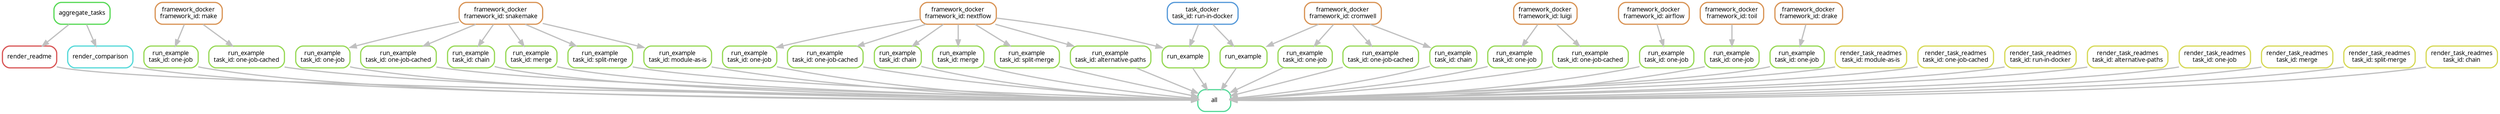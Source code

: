 digraph snakemake_dag {
    graph[bgcolor=white, margin=0];
    node[shape=box, style=rounded, fontname=sans,                 fontsize=10, penwidth=2];
    edge[penwidth=2, color=grey];
	0[label = "all", color = "0.42 0.6 0.85", style="rounded"];
	1[label = "render_readme", color = "0.00 0.6 0.85", style="rounded"];
	2[label = "aggregate_tasks", color = "0.33 0.6 0.85", style="rounded"];
	3[label = "render_comparison", color = "0.50 0.6 0.85", style="rounded"];
	4[label = "run_example\ntask_id: one-job", color = "0.25 0.6 0.85", style="rounded"];
	5[label = "framework_docker\nframework_id: make", color = "0.08 0.6 0.85", style="rounded"];
	6[label = "run_example\ntask_id: one-job-cached", color = "0.25 0.6 0.85", style="rounded"];
	7[label = "run_example\ntask_id: one-job", color = "0.25 0.6 0.85", style="rounded"];
	8[label = "framework_docker\nframework_id: snakemake", color = "0.08 0.6 0.85", style="rounded"];
	9[label = "run_example\ntask_id: one-job-cached", color = "0.25 0.6 0.85", style="rounded"];
	10[label = "run_example\ntask_id: chain", color = "0.25 0.6 0.85", style="rounded"];
	11[label = "run_example\ntask_id: merge", color = "0.25 0.6 0.85", style="rounded"];
	12[label = "run_example\ntask_id: split-merge", color = "0.25 0.6 0.85", style="rounded"];
	13[label = "run_example\ntask_id: module-as-is", color = "0.25 0.6 0.85", style="rounded"];
	14[label = "run_example\ntask_id: one-job", color = "0.25 0.6 0.85", style="rounded"];
	15[label = "framework_docker\nframework_id: nextflow", color = "0.08 0.6 0.85", style="rounded"];
	16[label = "run_example\ntask_id: one-job-cached", color = "0.25 0.6 0.85", style="rounded"];
	17[label = "run_example\ntask_id: chain", color = "0.25 0.6 0.85", style="rounded"];
	18[label = "run_example\ntask_id: merge", color = "0.25 0.6 0.85", style="rounded"];
	19[label = "run_example\ntask_id: split-merge", color = "0.25 0.6 0.85", style="rounded"];
	20[label = "run_example", color = "0.25 0.6 0.85", style="rounded"];
	21[label = "task_docker\ntask_id: run-in-docker", color = "0.58 0.6 0.85", style="rounded"];
	22[label = "run_example\ntask_id: alternative-paths", color = "0.25 0.6 0.85", style="rounded"];
	23[label = "run_example\ntask_id: one-job", color = "0.25 0.6 0.85", style="rounded"];
	24[label = "framework_docker\nframework_id: luigi", color = "0.08 0.6 0.85", style="rounded"];
	25[label = "run_example\ntask_id: one-job-cached", color = "0.25 0.6 0.85", style="rounded"];
	26[label = "run_example\ntask_id: one-job", color = "0.25 0.6 0.85", style="rounded"];
	27[label = "framework_docker\nframework_id: airflow", color = "0.08 0.6 0.85", style="rounded"];
	28[label = "run_example\ntask_id: one-job", color = "0.25 0.6 0.85", style="rounded"];
	29[label = "framework_docker\nframework_id: toil", color = "0.08 0.6 0.85", style="rounded"];
	30[label = "run_example\ntask_id: one-job", color = "0.25 0.6 0.85", style="rounded"];
	31[label = "framework_docker\nframework_id: cromwell", color = "0.08 0.6 0.85", style="rounded"];
	32[label = "run_example\ntask_id: one-job-cached", color = "0.25 0.6 0.85", style="rounded"];
	33[label = "run_example\ntask_id: chain", color = "0.25 0.6 0.85", style="rounded"];
	34[label = "run_example", color = "0.25 0.6 0.85", style="rounded"];
	35[label = "run_example\ntask_id: one-job", color = "0.25 0.6 0.85", style="rounded"];
	36[label = "framework_docker\nframework_id: drake", color = "0.08 0.6 0.85", style="rounded"];
	37[label = "render_task_readmes\ntask_id: module-as-is", color = "0.17 0.6 0.85", style="rounded"];
	38[label = "render_task_readmes\ntask_id: one-job-cached", color = "0.17 0.6 0.85", style="rounded"];
	39[label = "render_task_readmes\ntask_id: run-in-docker", color = "0.17 0.6 0.85", style="rounded"];
	40[label = "render_task_readmes\ntask_id: alternative-paths", color = "0.17 0.6 0.85", style="rounded"];
	41[label = "render_task_readmes\ntask_id: one-job", color = "0.17 0.6 0.85", style="rounded"];
	42[label = "render_task_readmes\ntask_id: merge", color = "0.17 0.6 0.85", style="rounded"];
	43[label = "render_task_readmes\ntask_id: split-merge", color = "0.17 0.6 0.85", style="rounded"];
	44[label = "render_task_readmes\ntask_id: chain", color = "0.17 0.6 0.85", style="rounded"];
	1 -> 0
	3 -> 0
	4 -> 0
	6 -> 0
	7 -> 0
	9 -> 0
	10 -> 0
	11 -> 0
	12 -> 0
	13 -> 0
	14 -> 0
	16 -> 0
	17 -> 0
	18 -> 0
	19 -> 0
	20 -> 0
	22 -> 0
	23 -> 0
	25 -> 0
	26 -> 0
	28 -> 0
	30 -> 0
	32 -> 0
	33 -> 0
	34 -> 0
	35 -> 0
	37 -> 0
	38 -> 0
	39 -> 0
	40 -> 0
	41 -> 0
	42 -> 0
	43 -> 0
	44 -> 0
	2 -> 1
	2 -> 3
	5 -> 4
	5 -> 6
	8 -> 7
	8 -> 9
	8 -> 10
	8 -> 11
	8 -> 12
	8 -> 13
	15 -> 14
	15 -> 16
	15 -> 17
	15 -> 18
	15 -> 19
	15 -> 20
	21 -> 20
	15 -> 22
	24 -> 23
	24 -> 25
	27 -> 26
	29 -> 28
	31 -> 30
	31 -> 32
	31 -> 33
	31 -> 34
	21 -> 34
	36 -> 35
}            
